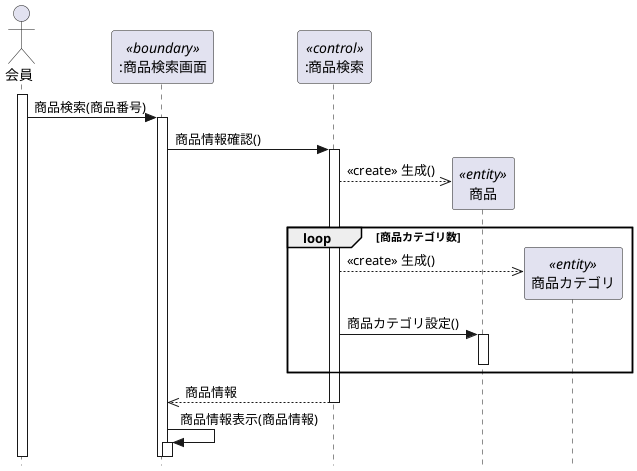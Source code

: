 @startuml 商品情報検索
hide footbox
skinparam style strictuml
Actor 会員 as customer 
participant ":商品検索画面" as search <<boundary>>
participant ":商品検索" as searchcontrol <<control>>
participant "商品" as goods <<entity>>
participant "商品カテゴリ" as category <<entity>>

activate customer
customer -> search : 商品検索(商品番号)

activate search
search -> searchcontrol : 商品情報確認()

activate searchcontrol
create goods
searchcontrol -->> goods : <<create>> 生成()
loop 商品カテゴリ数
create category
searchcontrol -->> category : <<create>> 生成()
searchcontrol -> goods : 商品カテゴリ設定()

activate goods

deactivate goods
end loop
searchcontrol -->> search : 商品情報

deactivate searchcontrol 
search -> search : 商品情報表示(商品情報)

activate search
@enduml
